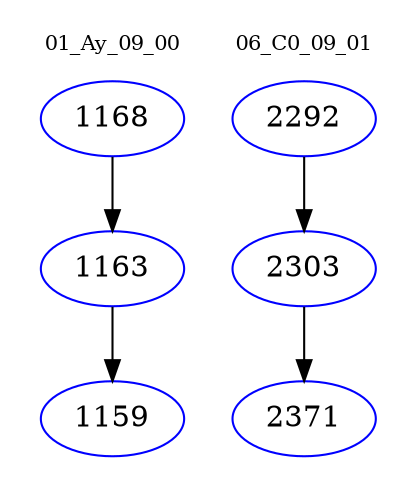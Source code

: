 digraph{
subgraph cluster_0 {
color = white
label = "01_Ay_09_00";
fontsize=10;
T0_1168 [label="1168", color="blue"]
T0_1168 -> T0_1163 [color="black"]
T0_1163 [label="1163", color="blue"]
T0_1163 -> T0_1159 [color="black"]
T0_1159 [label="1159", color="blue"]
}
subgraph cluster_1 {
color = white
label = "06_C0_09_01";
fontsize=10;
T1_2292 [label="2292", color="blue"]
T1_2292 -> T1_2303 [color="black"]
T1_2303 [label="2303", color="blue"]
T1_2303 -> T1_2371 [color="black"]
T1_2371 [label="2371", color="blue"]
}
}
